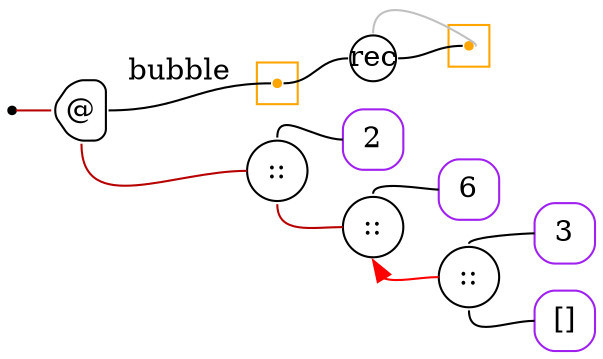 digraph G {
  rankdir=LR;
  edge[arrowhead=none,arrowtail=none];
  node[fixedsize=true,shape=circle]
  size="9.201041666666667,5.219270833333334";
  labeldistance=0;
  nodesep=.175;
  ranksep=.175;

 nd1[shape=point];
 subgraph cluster_nd45 {
   graph[style=fill,color="orange"];
   ndcluster_nd45[tooltip="nd45",orientation=90,shape=point,color="orange"];
 };
 nd362[label="rec",tooltip="nd362-RecurGraph",style=rounded,width=.3,height=.3,color="#000000"];
   subgraph cluster_nd366 {
     graph[style=fill,color="orange"];
     ndcluster_nd366[tooltip="nd366",orientation=90,shape=point,color="orange"];
   };
 nd7[label="@",tooltip="nd7-AppGraph",style=rounded,orientation=90,shape=house,width=.4,height=.4,color="#000000"];
 nd11[label="::",tooltip="nd11-BinOpGraph",style=rounded,width=.4,height=.4,color="#000000"];
   nd15[label="2",tooltip="nd15-ConstGraph",style=rounded,orientation=90,shape=square,width=.4,height=.4,color="purple"];
 nd17[label="::",tooltip="nd17-BinOpGraph",style=rounded,width=.4,height=.4,color="#000000"];
   nd21[label="6",tooltip="nd21-ConstGraph",style=rounded,orientation=90,shape=square,width=.4,height=.4,color="purple"];
 nd23[label="::",tooltip="nd23-BinOpGraph",style=rounded,width=.4,height=.4,color="#000000"];
   nd27[label="3",tooltip="nd27-ConstGraph",style=rounded,orientation=90,shape=square,width=.4,height=.4,color="purple"];
   nd32[label="[]",tooltip="nd32-ConstEmptyGraph",style=rounded,orientation=90,shape=square,width=.4,height=.4,color="purple"];

  nd23->nd27[tailport=n,headport=w];
  nd23->nd32[tailport=s,headport=w];
  nd17->nd21[tailport=n,headport=w];
  nd17->nd23[dir=back,headport=w,tailport=s,color=red,arrowtail=normal];
  nd11->nd15[tailport=n,headport=w];
  nd11->nd17[tailport=s,headport=w,color="#b70000",arrowhead=none,arrowtail=none];
  nd7->ndcluster_nd45[label="bubble",tailport=e,headport=w];
  nd7->nd11[tailport=s,headport=w,color="#b70000",arrowhead=none,arrowtail=none];
  nd1->nd7[tailport=e,headport=w,color="#b70000",arrowhead=none,arrowtail=none];
  ndcluster_nd45->nd362[tailport=e,headport=w,color=black,arrowhead=none,arrowtail=none];
  nd362->ndcluster_nd366[dir=back,headport=e,tailport=n,color=grey,arrowhead=none,arrowtail=none];
  nd362->ndcluster_nd366[tailport=e,headport=w];
}